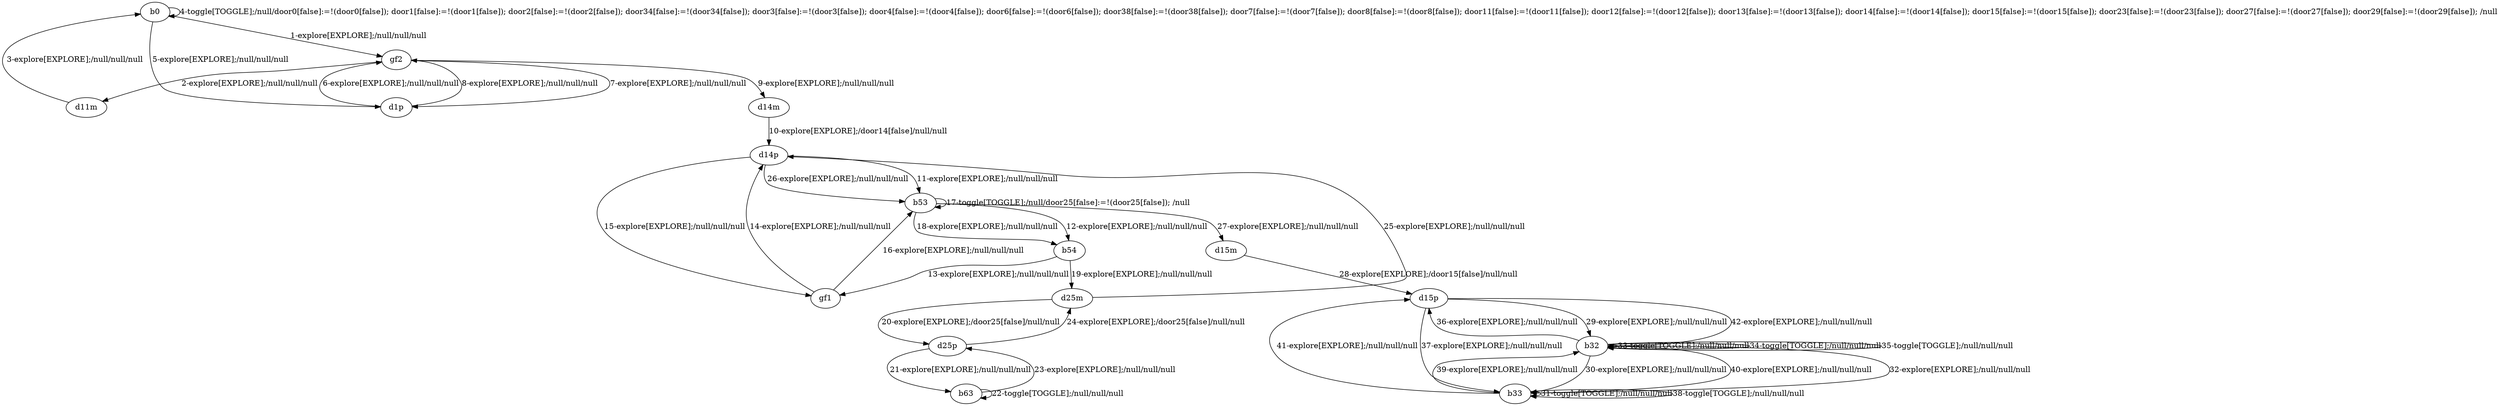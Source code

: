 # Total number of goals covered by this test: 2
# d25p --> d25m
# b32 --> b32

digraph g {
"b0" -> "gf2" [label = "1-explore[EXPLORE];/null/null/null"];
"gf2" -> "d11m" [label = "2-explore[EXPLORE];/null/null/null"];
"d11m" -> "b0" [label = "3-explore[EXPLORE];/null/null/null"];
"b0" -> "b0" [label = "4-toggle[TOGGLE];/null/door0[false]:=!(door0[false]); door1[false]:=!(door1[false]); door2[false]:=!(door2[false]); door34[false]:=!(door34[false]); door3[false]:=!(door3[false]); door4[false]:=!(door4[false]); door6[false]:=!(door6[false]); door38[false]:=!(door38[false]); door7[false]:=!(door7[false]); door8[false]:=!(door8[false]); door11[false]:=!(door11[false]); door12[false]:=!(door12[false]); door13[false]:=!(door13[false]); door14[false]:=!(door14[false]); door15[false]:=!(door15[false]); door23[false]:=!(door23[false]); door27[false]:=!(door27[false]); door29[false]:=!(door29[false]); /null"];
"b0" -> "d1p" [label = "5-explore[EXPLORE];/null/null/null"];
"d1p" -> "gf2" [label = "6-explore[EXPLORE];/null/null/null"];
"gf2" -> "d1p" [label = "7-explore[EXPLORE];/null/null/null"];
"d1p" -> "gf2" [label = "8-explore[EXPLORE];/null/null/null"];
"gf2" -> "d14m" [label = "9-explore[EXPLORE];/null/null/null"];
"d14m" -> "d14p" [label = "10-explore[EXPLORE];/door14[false]/null/null"];
"d14p" -> "b53" [label = "11-explore[EXPLORE];/null/null/null"];
"b53" -> "b54" [label = "12-explore[EXPLORE];/null/null/null"];
"b54" -> "gf1" [label = "13-explore[EXPLORE];/null/null/null"];
"gf1" -> "d14p" [label = "14-explore[EXPLORE];/null/null/null"];
"d14p" -> "gf1" [label = "15-explore[EXPLORE];/null/null/null"];
"gf1" -> "b53" [label = "16-explore[EXPLORE];/null/null/null"];
"b53" -> "b53" [label = "17-toggle[TOGGLE];/null/door25[false]:=!(door25[false]); /null"];
"b53" -> "b54" [label = "18-explore[EXPLORE];/null/null/null"];
"b54" -> "d25m" [label = "19-explore[EXPLORE];/null/null/null"];
"d25m" -> "d25p" [label = "20-explore[EXPLORE];/door25[false]/null/null"];
"d25p" -> "b63" [label = "21-explore[EXPLORE];/null/null/null"];
"b63" -> "b63" [label = "22-toggle[TOGGLE];/null/null/null"];
"b63" -> "d25p" [label = "23-explore[EXPLORE];/null/null/null"];
"d25p" -> "d25m" [label = "24-explore[EXPLORE];/door25[false]/null/null"];
"d25m" -> "d14p" [label = "25-explore[EXPLORE];/null/null/null"];
"d14p" -> "b53" [label = "26-explore[EXPLORE];/null/null/null"];
"b53" -> "d15m" [label = "27-explore[EXPLORE];/null/null/null"];
"d15m" -> "d15p" [label = "28-explore[EXPLORE];/door15[false]/null/null"];
"d15p" -> "b32" [label = "29-explore[EXPLORE];/null/null/null"];
"b32" -> "b33" [label = "30-explore[EXPLORE];/null/null/null"];
"b33" -> "b33" [label = "31-toggle[TOGGLE];/null/null/null"];
"b33" -> "b32" [label = "32-explore[EXPLORE];/null/null/null"];
"b32" -> "b32" [label = "33-toggle[TOGGLE];/null/null/null"];
"b32" -> "b32" [label = "34-toggle[TOGGLE];/null/null/null"];
"b32" -> "b32" [label = "35-toggle[TOGGLE];/null/null/null"];
"b32" -> "d15p" [label = "36-explore[EXPLORE];/null/null/null"];
"d15p" -> "b33" [label = "37-explore[EXPLORE];/null/null/null"];
"b33" -> "b33" [label = "38-toggle[TOGGLE];/null/null/null"];
"b33" -> "b32" [label = "39-explore[EXPLORE];/null/null/null"];
"b32" -> "b33" [label = "40-explore[EXPLORE];/null/null/null"];
"b33" -> "d15p" [label = "41-explore[EXPLORE];/null/null/null"];
"d15p" -> "b32" [label = "42-explore[EXPLORE];/null/null/null"];
}
